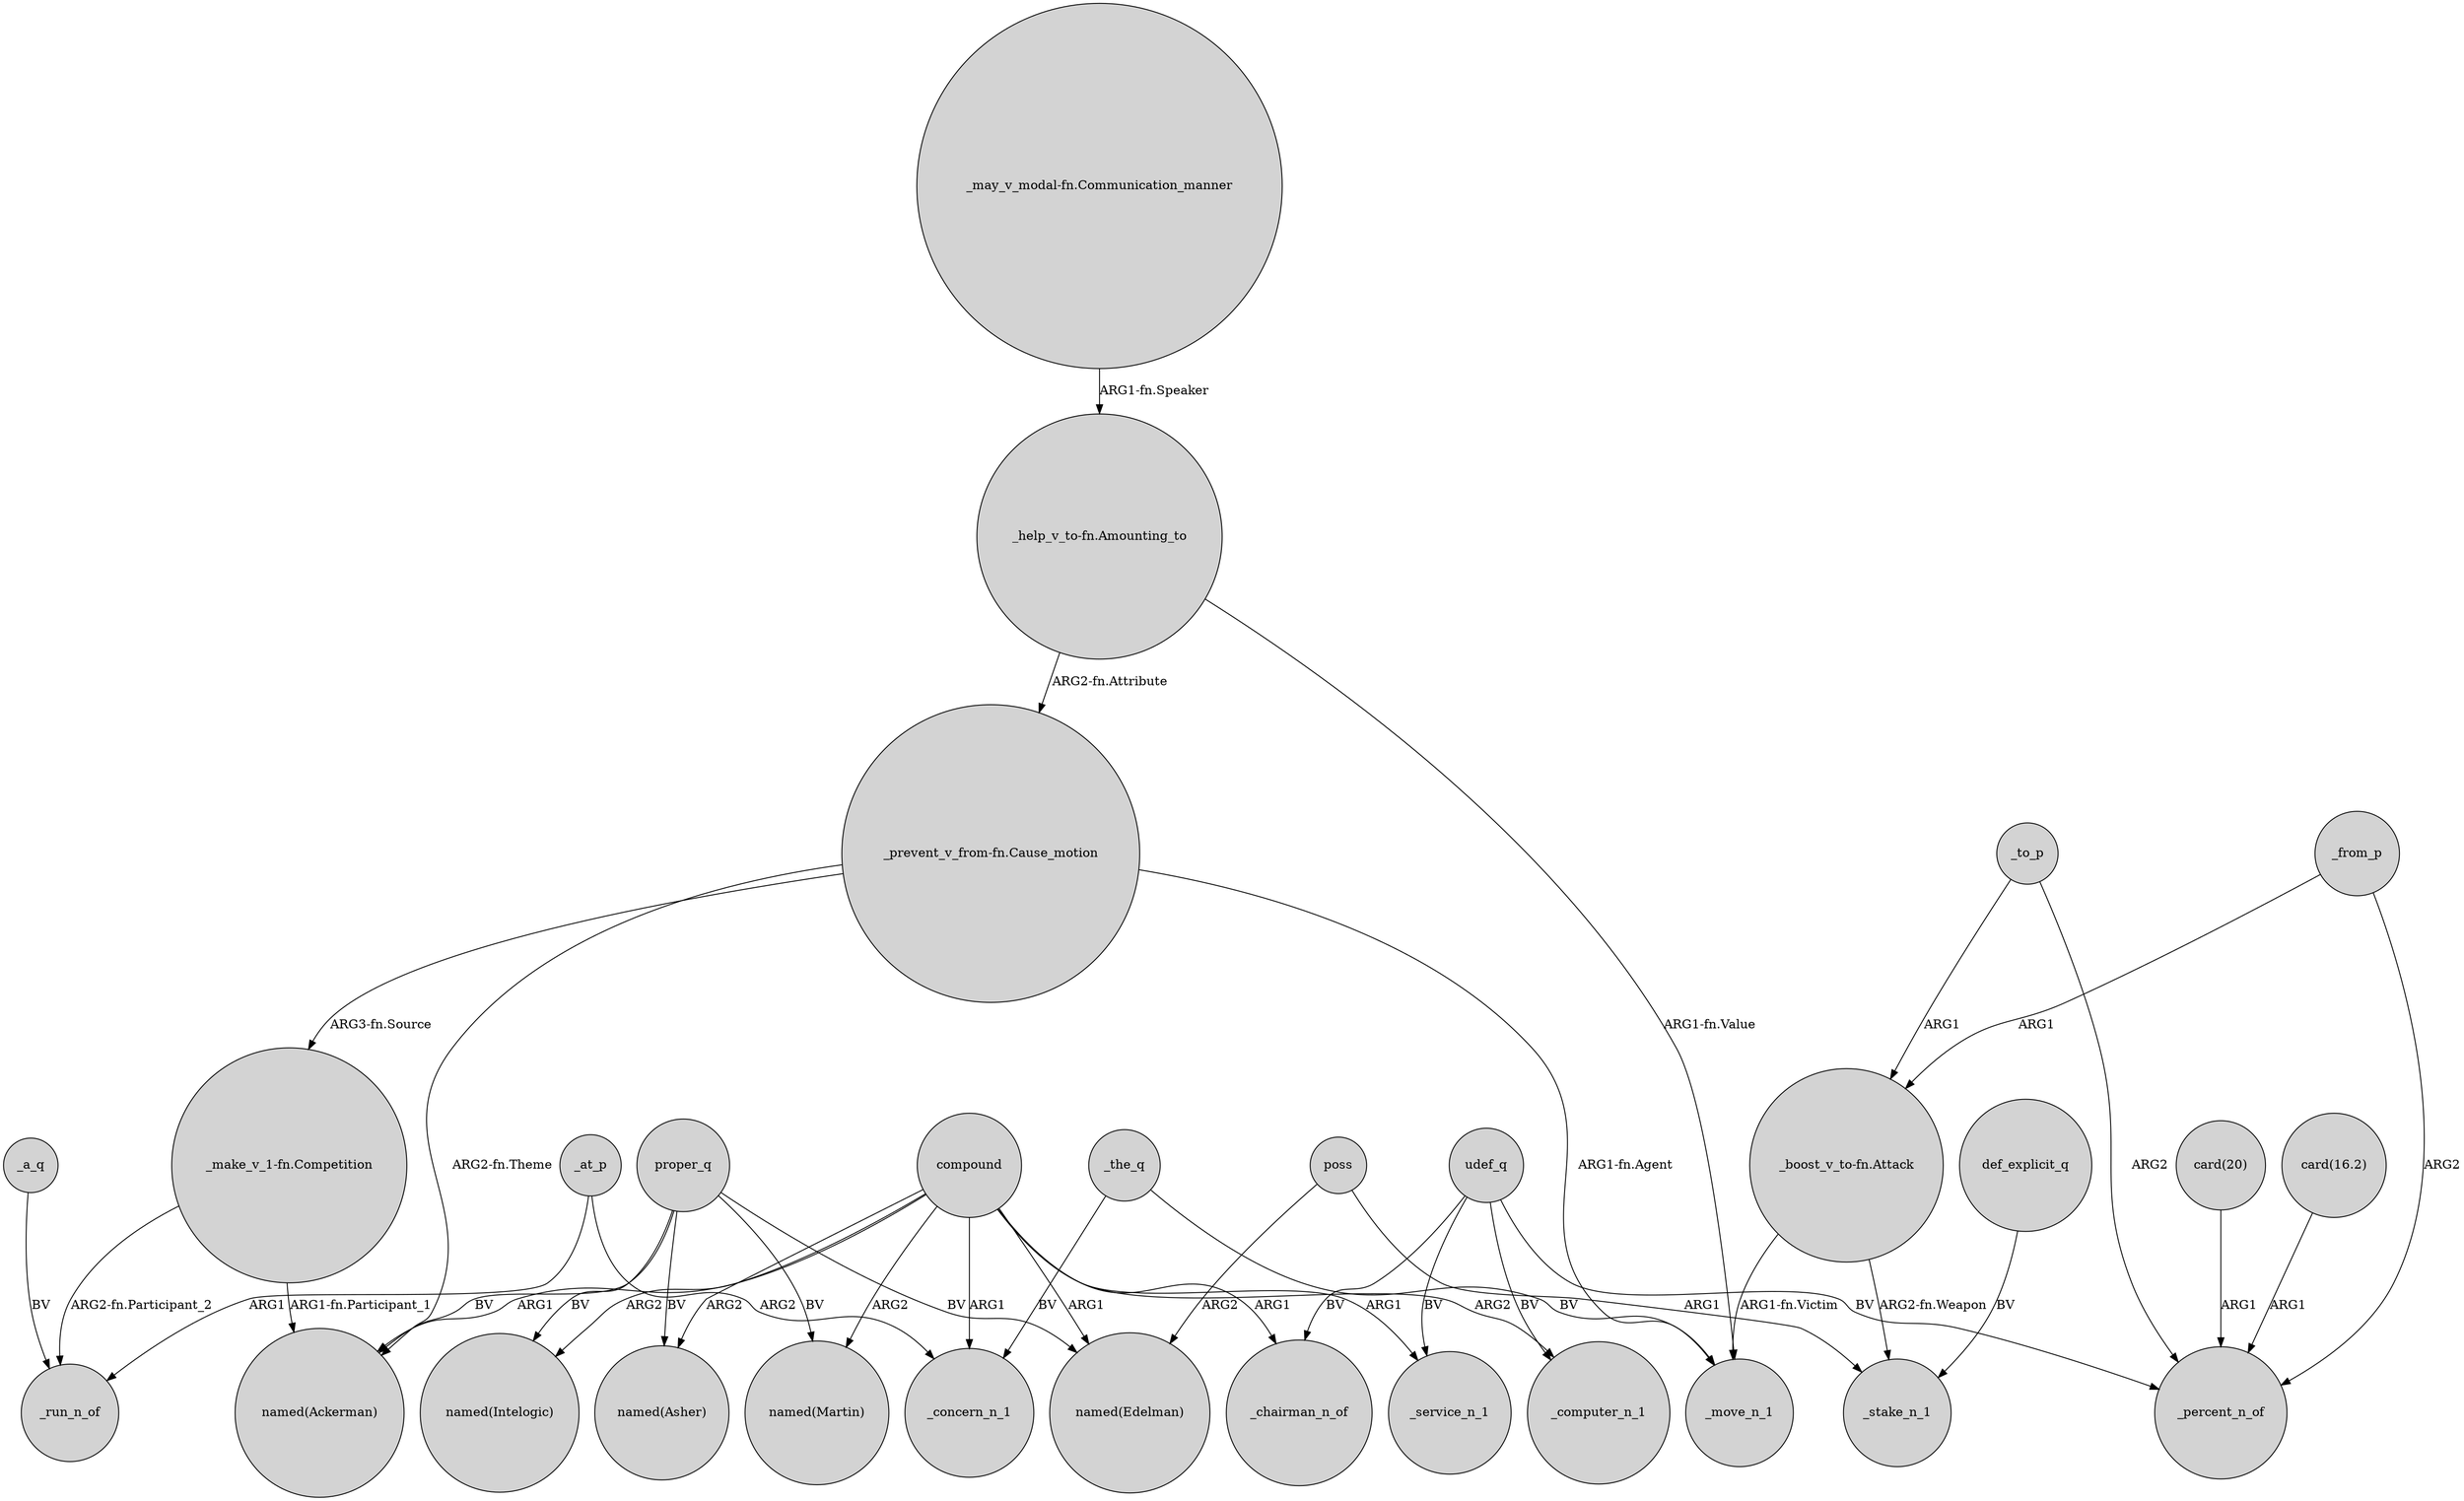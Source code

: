 digraph {
	node [shape=circle style=filled]
	_at_p -> _run_n_of [label=ARG1]
	udef_q -> _service_n_1 [label=BV]
	_to_p -> "_boost_v_to-fn.Attack" [label=ARG1]
	compound -> "named(Martin)" [label=ARG2]
	proper_q -> "named(Ackerman)" [label=BV]
	"card(20)" -> _percent_n_of [label=ARG1]
	"_prevent_v_from-fn.Cause_motion" -> "named(Ackerman)" [label="ARG2-fn.Theme"]
	udef_q -> _chairman_n_of [label=BV]
	compound -> "named(Asher)" [label=ARG2]
	compound -> _computer_n_1 [label=ARG2]
	"_boost_v_to-fn.Attack" -> _move_n_1 [label="ARG1-fn.Victim"]
	compound -> "named(Ackerman)" [label=ARG1]
	_to_p -> _percent_n_of [label=ARG2]
	poss -> "named(Edelman)" [label=ARG2]
	_the_q -> _concern_n_1 [label=BV]
	"_make_v_1-fn.Competition" -> "named(Ackerman)" [label="ARG1-fn.Participant_1"]
	"_boost_v_to-fn.Attack" -> _stake_n_1 [label="ARG2-fn.Weapon"]
	proper_q -> "named(Asher)" [label=BV]
	compound -> "named(Edelman)" [label=ARG1]
	udef_q -> _percent_n_of [label=BV]
	"_make_v_1-fn.Competition" -> _run_n_of [label="ARG2-fn.Participant_2"]
	_from_p -> "_boost_v_to-fn.Attack" [label=ARG1]
	"_help_v_to-fn.Amounting_to" -> _move_n_1 [label="ARG1-fn.Value"]
	"_may_v_modal-fn.Communication_manner" -> "_help_v_to-fn.Amounting_to" [label="ARG1-fn.Speaker"]
	proper_q -> "named(Martin)" [label=BV]
	udef_q -> _computer_n_1 [label=BV]
	def_explicit_q -> _stake_n_1 [label=BV]
	compound -> _chairman_n_of [label=ARG1]
	compound -> _concern_n_1 [label=ARG1]
	compound -> "named(Intelogic)" [label=ARG2]
	_from_p -> _percent_n_of [label=ARG2]
	"card(16.2)" -> _percent_n_of [label=ARG1]
	_a_q -> _run_n_of [label=BV]
	proper_q -> "named(Edelman)" [label=BV]
	"_help_v_to-fn.Amounting_to" -> "_prevent_v_from-fn.Cause_motion" [label="ARG2-fn.Attribute"]
	"_prevent_v_from-fn.Cause_motion" -> "_make_v_1-fn.Competition" [label="ARG3-fn.Source"]
	"_prevent_v_from-fn.Cause_motion" -> _move_n_1 [label="ARG1-fn.Agent"]
	compound -> _service_n_1 [label=ARG1]
	_the_q -> _move_n_1 [label=BV]
	poss -> _stake_n_1 [label=ARG1]
	proper_q -> "named(Intelogic)" [label=BV]
	_at_p -> _concern_n_1 [label=ARG2]
}
